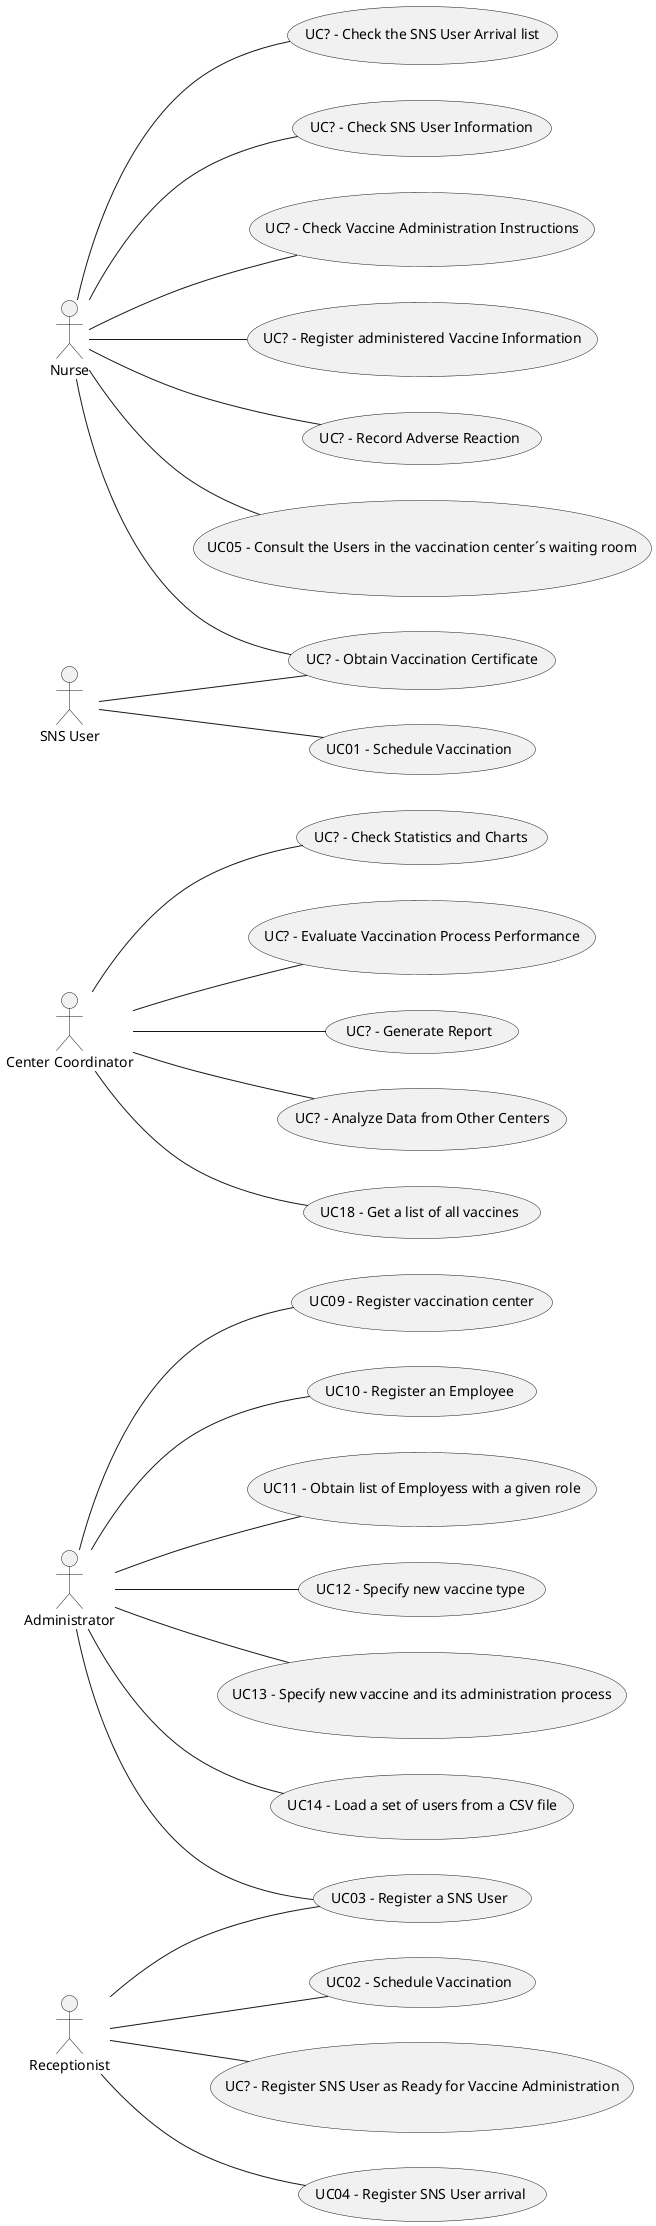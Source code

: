 @startuml
'https://plantuml.com/use-case-diagram
left to right direction


:Administrator: as Admin
:Center Coordinator: as CC
:Receptionist: as RP
:Nurse: as NS
:SNS User: as User

(UC? - Obtain Vaccination Certificate) as (UC01)
(UC01 - Schedule Vaccination) as (UC02)
(UC02 - Schedule Vaccination) as (UC025)
(UC? - Check the SNS User Arrival list) as (UC17)
(UC? - Check SNS User Information) as (UC04)
(UC? - Check Vaccine Administration Instructions) as (UC05)
(UC? - Register administered Vaccine Information) as (UC06)
(UC? - Record Adverse Reaction) as (UC07)
(UC? - Check Statistics and Charts) as (UC08)
(UC? - Evaluate Vaccination Process Performance) as (UC18)
(UC? - Generate Report) as (UC19)
(UC? - Analyze Data from Other Centers) as (UC20)
(UC? - Register SNS User as Ready for Vaccine Administration) as (UC22)
(UC03 - Register a SNS User) as (UC03)
(UC04 - Register SNS User arrival) as (UC23)
(UC05 - Consult the Users in the vaccination center´s waiting room) as (UC21)
(UC09 - Register vaccination center) as (UC09)
(UC10 - Register an Employee) as (UC10)
(UC11 - Obtain list of Employess with a given role) as (UC11)
(UC12 - Specify new vaccine type) as (UC12)
(UC13 - Specify new vaccine and its administration process) as (UC13)
(UC14 - Load a set of users from a CSV file) as (UC24)
(UC18 - Get a list of all vaccines) as (UC25)



User -- (UC01)
User -- (UC02)

NS -- (UC01)
NS -- (UC17)
NS -- (UC04)
NS -- (UC05)
NS -- (UC06)
NS -- (UC07)
NS -- (UC21)

CC -- (UC08)
CC -- (UC18)
CC -- (UC19)
CC -- (UC20)
CC -- (UC25)

RP -- (UC025)
RP -- (UC22)
RP -- (UC03)
RP -- (UC23)

Admin -- (UC09)
Admin -- (UC10)
Admin -- (UC11)
Admin -- (UC12)
Admin -- (UC13)
Admin -- (UC03)
Admin -- (UC24)


@enduml
